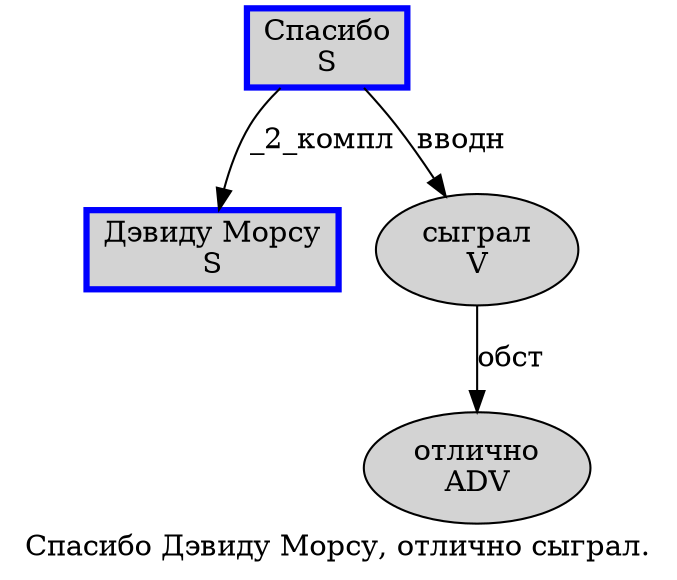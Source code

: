 digraph SENTENCE_1390 {
	graph [label="Спасибо Дэвиду Морсу, отлично сыграл."]
	node [style=filled]
		0 [label="Спасибо
S" color=blue fillcolor=lightgray penwidth=3 shape=box]
		1 [label="Дэвиду Морсу
S" color=blue fillcolor=lightgray penwidth=3 shape=box]
		3 [label="отлично
ADV" color="" fillcolor=lightgray penwidth=1 shape=ellipse]
		4 [label="сыграл
V" color="" fillcolor=lightgray penwidth=1 shape=ellipse]
			0 -> 1 [label="_2_компл"]
			0 -> 4 [label="вводн"]
			4 -> 3 [label="обст"]
}